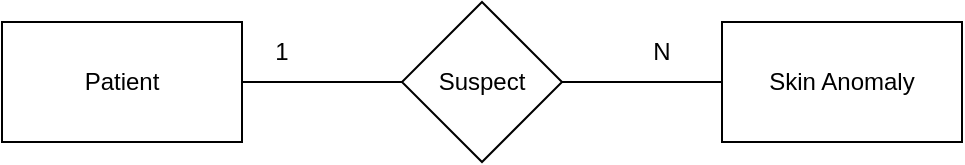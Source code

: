 <mxfile version="17.2.6" type="device"><diagram id="wtz6oMTgSugi4cUS6Zma" name="Page-1"><mxGraphModel dx="942" dy="614" grid="1" gridSize="10" guides="1" tooltips="1" connect="1" arrows="1" fold="1" page="1" pageScale="1" pageWidth="850" pageHeight="1100" math="0" shadow="0"><root><mxCell id="0"/><mxCell id="1" parent="0"/><mxCell id="OHCkkYiWEld3uqK_ZJqA-4" style="rounded=0;orthogonalLoop=1;jettySize=auto;html=1;entryX=0;entryY=0.5;entryDx=0;entryDy=0;endArrow=none;endFill=0;" edge="1" parent="1" source="OHCkkYiWEld3uqK_ZJqA-1" target="OHCkkYiWEld3uqK_ZJqA-3"><mxGeometry relative="1" as="geometry"/></mxCell><mxCell id="OHCkkYiWEld3uqK_ZJqA-1" value="Patient" style="rounded=0;whiteSpace=wrap;html=1;" vertex="1" parent="1"><mxGeometry x="170" y="230" width="120" height="60" as="geometry"/></mxCell><mxCell id="OHCkkYiWEld3uqK_ZJqA-2" value="Skin Anomaly" style="rounded=0;whiteSpace=wrap;html=1;" vertex="1" parent="1"><mxGeometry x="530" y="230" width="120" height="60" as="geometry"/></mxCell><mxCell id="OHCkkYiWEld3uqK_ZJqA-5" style="edgeStyle=none;rounded=0;orthogonalLoop=1;jettySize=auto;html=1;entryX=0;entryY=0.5;entryDx=0;entryDy=0;endArrow=none;endFill=0;" edge="1" parent="1" source="OHCkkYiWEld3uqK_ZJqA-3" target="OHCkkYiWEld3uqK_ZJqA-2"><mxGeometry relative="1" as="geometry"/></mxCell><mxCell id="OHCkkYiWEld3uqK_ZJqA-3" value="Suspect" style="rhombus;whiteSpace=wrap;html=1;" vertex="1" parent="1"><mxGeometry x="370" y="220" width="80" height="80" as="geometry"/></mxCell><mxCell id="OHCkkYiWEld3uqK_ZJqA-6" value="N" style="text;html=1;strokeColor=none;fillColor=none;align=center;verticalAlign=middle;whiteSpace=wrap;rounded=0;" vertex="1" parent="1"><mxGeometry x="470" y="230" width="60" height="30" as="geometry"/></mxCell><mxCell id="OHCkkYiWEld3uqK_ZJqA-7" value="1" style="text;html=1;strokeColor=none;fillColor=none;align=center;verticalAlign=middle;whiteSpace=wrap;rounded=0;" vertex="1" parent="1"><mxGeometry x="280" y="230" width="60" height="30" as="geometry"/></mxCell></root></mxGraphModel></diagram></mxfile>